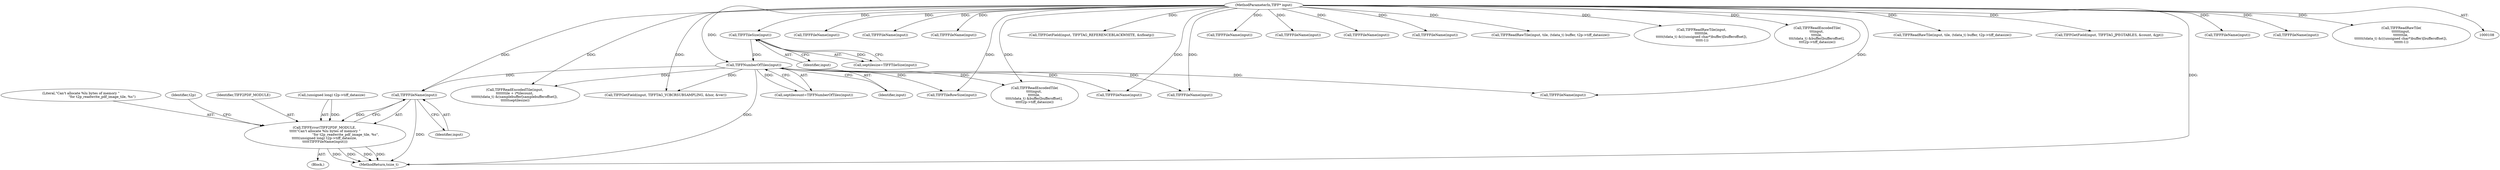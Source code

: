 digraph "0_libtiff_c7153361a4041260719b340f73f2f76@pointer" {
"1000843" [label="(Call,TIFFFileName(input))"];
"1000783" [label="(Call,TIFFNumberOfTiles(input))"];
"1000779" [label="(Call,TIFFTileSize(input))"];
"1000110" [label="(MethodParameterIn,TIFF* input)"];
"1000835" [label="(Call,TIFFError(TIFF2PDF_MODULE, \n\t\t\t\t\t\"Can't allocate %lu bytes of memory \"\n                                        \"for t2p_readwrite_pdf_image_tile, %s\", \n\t\t\t\t\t(unsigned long) t2p->tiff_datasize, \n\t\t\t\t\tTIFFFileName(input)))"];
"1000869" [label="(Call,TIFFReadEncodedTile(input, \n\t\t\t\t\t\ttile + i*tilecount, \n\t\t\t\t\t\t(tdata_t) &(samplebuffer[samplebufferoffset]), \n\t\t\t\t\t\tseptilesize))"];
"1000847" [label="(Identifier,t2p)"];
"1000724" [label="(Call,TIFFFileName(input))"];
"1000835" [label="(Call,TIFFError(TIFF2PDF_MODULE, \n\t\t\t\t\t\"Can't allocate %lu bytes of memory \"\n                                        \"for t2p_readwrite_pdf_image_tile, %s\", \n\t\t\t\t\t(unsigned long) t2p->tiff_datasize, \n\t\t\t\t\tTIFFFileName(input)))"];
"1000779" [label="(Call,TIFFTileSize(input))"];
"1000295" [label="(Call,TIFFFileName(input))"];
"1000985" [label="(Call,TIFFFileName(input))"];
"1001328" [label="(Call,TIFFGetField(input, TIFFTAG_YCBCRSUBSAMPLING, &hor, &ver))"];
"1000777" [label="(Call,septilesize=TIFFTileSize(input))"];
"1000963" [label="(Call,TIFFReadEncodedTile(\n\t\t\t\tinput, \n\t\t\t\ttile, \n\t\t\t\t(tdata_t) &buffer[bufferoffset], \n\t\t\t\tt2p->tiff_datasize))"];
"1000110" [label="(MethodParameterIn,TIFF* input)"];
"1000780" [label="(Identifier,input)"];
"1001353" [label="(Call,TIFFGetField(input, TIFFTAG_REFERENCEBLACKWHITE, &xfloatp))"];
"1000783" [label="(Call,TIFFNumberOfTiles(input))"];
"1000836" [label="(Identifier,TIFF2PDF_MODULE)"];
"1000838" [label="(Call,(unsigned long) t2p->tiff_datasize)"];
"1001074" [label="(Call,TIFFFileName(input))"];
"1001134" [label="(Call,TIFFTileRowSize(input))"];
"1000843" [label="(Call,TIFFFileName(input))"];
"1000781" [label="(Call,septilecount=TIFFNumberOfTiles(input))"];
"1000355" [label="(Call,TIFFFileName(input))"];
"1000385" [label="(Call,TIFFFileName(input))"];
"1000784" [label="(Identifier,input)"];
"1000572" [label="(Call,TIFFFileName(input))"];
"1000223" [label="(Call,TIFFFileName(input))"];
"1000304" [label="(Call,TIFFReadRawTile(input, tile, (tdata_t) buffer, t2p->tiff_datasize))"];
"1000500" [label="(Call,TIFFReadRawTile(input, \n\t\t\t\t\ttile, \n\t\t\t\t\t(tdata_t) &(((unsigned char*)buffer)[bufferoffset]), \n\t\t\t\t\t-1))"];
"1000735" [label="(Call,TIFFReadEncodedTile(\n\t\t\tinput, \n\t\t\ttile, \n\t\t\t(tdata_t) &buffer[bufferoffset], \n\t\t\tt2p->tiff_datasize))"];
"1000813" [label="(Call,TIFFFileName(input))"];
"1000844" [label="(Identifier,input)"];
"1000834" [label="(Block,)"];
"1000837" [label="(Literal,\"Can't allocate %lu bytes of memory \"\n                                        \"for t2p_readwrite_pdf_image_tile, %s\")"];
"1000232" [label="(Call,TIFFReadRawTile(input, tile, (tdata_t) buffer, t2p->tiff_datasize))"];
"1000583" [label="(Call,TIFFGetField(input, TIFFTAG_JPEGTABLES, &count, &jpt))"];
"1001530" [label="(MethodReturn,tsize_t)"];
"1000952" [label="(Call,TIFFFileName(input))"];
"1000757" [label="(Call,TIFFFileName(input))"];
"1000897" [label="(Call,TIFFFileName(input))"];
"1000635" [label="(Call,TIFFReadRawTile(\n\t\t\t\t\t\tinput, \n\t\t\t\t\t\ttile, \n\t\t\t\t\t\t(tdata_t) &(((unsigned char*)buffer)[bufferoffset]), \n\t\t\t\t\t\t-1))"];
"1000843" -> "1000835"  [label="AST: "];
"1000843" -> "1000844"  [label="CFG: "];
"1000844" -> "1000843"  [label="AST: "];
"1000835" -> "1000843"  [label="CFG: "];
"1000843" -> "1001530"  [label="DDG: "];
"1000843" -> "1000835"  [label="DDG: "];
"1000783" -> "1000843"  [label="DDG: "];
"1000110" -> "1000843"  [label="DDG: "];
"1000783" -> "1000781"  [label="AST: "];
"1000783" -> "1000784"  [label="CFG: "];
"1000784" -> "1000783"  [label="AST: "];
"1000781" -> "1000783"  [label="CFG: "];
"1000783" -> "1001530"  [label="DDG: "];
"1000783" -> "1000781"  [label="DDG: "];
"1000779" -> "1000783"  [label="DDG: "];
"1000110" -> "1000783"  [label="DDG: "];
"1000783" -> "1000813"  [label="DDG: "];
"1000783" -> "1000869"  [label="DDG: "];
"1000783" -> "1000952"  [label="DDG: "];
"1000783" -> "1000963"  [label="DDG: "];
"1000783" -> "1001074"  [label="DDG: "];
"1000783" -> "1001134"  [label="DDG: "];
"1000783" -> "1001328"  [label="DDG: "];
"1000779" -> "1000777"  [label="AST: "];
"1000779" -> "1000780"  [label="CFG: "];
"1000780" -> "1000779"  [label="AST: "];
"1000777" -> "1000779"  [label="CFG: "];
"1000779" -> "1000777"  [label="DDG: "];
"1000110" -> "1000779"  [label="DDG: "];
"1000110" -> "1000108"  [label="AST: "];
"1000110" -> "1001530"  [label="DDG: "];
"1000110" -> "1000223"  [label="DDG: "];
"1000110" -> "1000232"  [label="DDG: "];
"1000110" -> "1000295"  [label="DDG: "];
"1000110" -> "1000304"  [label="DDG: "];
"1000110" -> "1000355"  [label="DDG: "];
"1000110" -> "1000385"  [label="DDG: "];
"1000110" -> "1000500"  [label="DDG: "];
"1000110" -> "1000572"  [label="DDG: "];
"1000110" -> "1000583"  [label="DDG: "];
"1000110" -> "1000635"  [label="DDG: "];
"1000110" -> "1000724"  [label="DDG: "];
"1000110" -> "1000735"  [label="DDG: "];
"1000110" -> "1000757"  [label="DDG: "];
"1000110" -> "1000813"  [label="DDG: "];
"1000110" -> "1000869"  [label="DDG: "];
"1000110" -> "1000897"  [label="DDG: "];
"1000110" -> "1000952"  [label="DDG: "];
"1000110" -> "1000963"  [label="DDG: "];
"1000110" -> "1000985"  [label="DDG: "];
"1000110" -> "1001074"  [label="DDG: "];
"1000110" -> "1001134"  [label="DDG: "];
"1000110" -> "1001328"  [label="DDG: "];
"1000110" -> "1001353"  [label="DDG: "];
"1000835" -> "1000834"  [label="AST: "];
"1000836" -> "1000835"  [label="AST: "];
"1000837" -> "1000835"  [label="AST: "];
"1000838" -> "1000835"  [label="AST: "];
"1000847" -> "1000835"  [label="CFG: "];
"1000835" -> "1001530"  [label="DDG: "];
"1000835" -> "1001530"  [label="DDG: "];
"1000835" -> "1001530"  [label="DDG: "];
"1000835" -> "1001530"  [label="DDG: "];
"1000838" -> "1000835"  [label="DDG: "];
}

